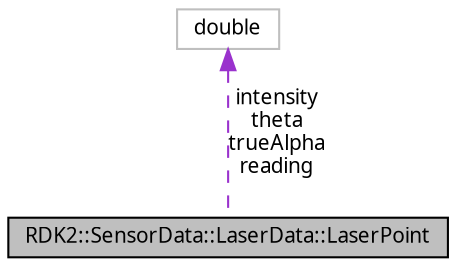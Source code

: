 digraph G
{
  edge [fontname="FreeSans.ttf",fontsize=10,labelfontname="FreeSans.ttf",labelfontsize=10];
  node [fontname="FreeSans.ttf",fontsize=10,shape=record];
  Node1 [label="RDK2::SensorData::LaserData::LaserPoint",height=0.2,width=0.4,color="black", fillcolor="grey75", style="filled" fontcolor="black"];
  Node2 -> Node1 [dir=back,color="darkorchid3",fontsize=10,style="dashed",label="intensity\ntheta\ntrueAlpha\nreading",fontname="FreeSans.ttf"];
  Node2 [label="double",height=0.2,width=0.4,color="grey75", fillcolor="white", style="filled"];
}
